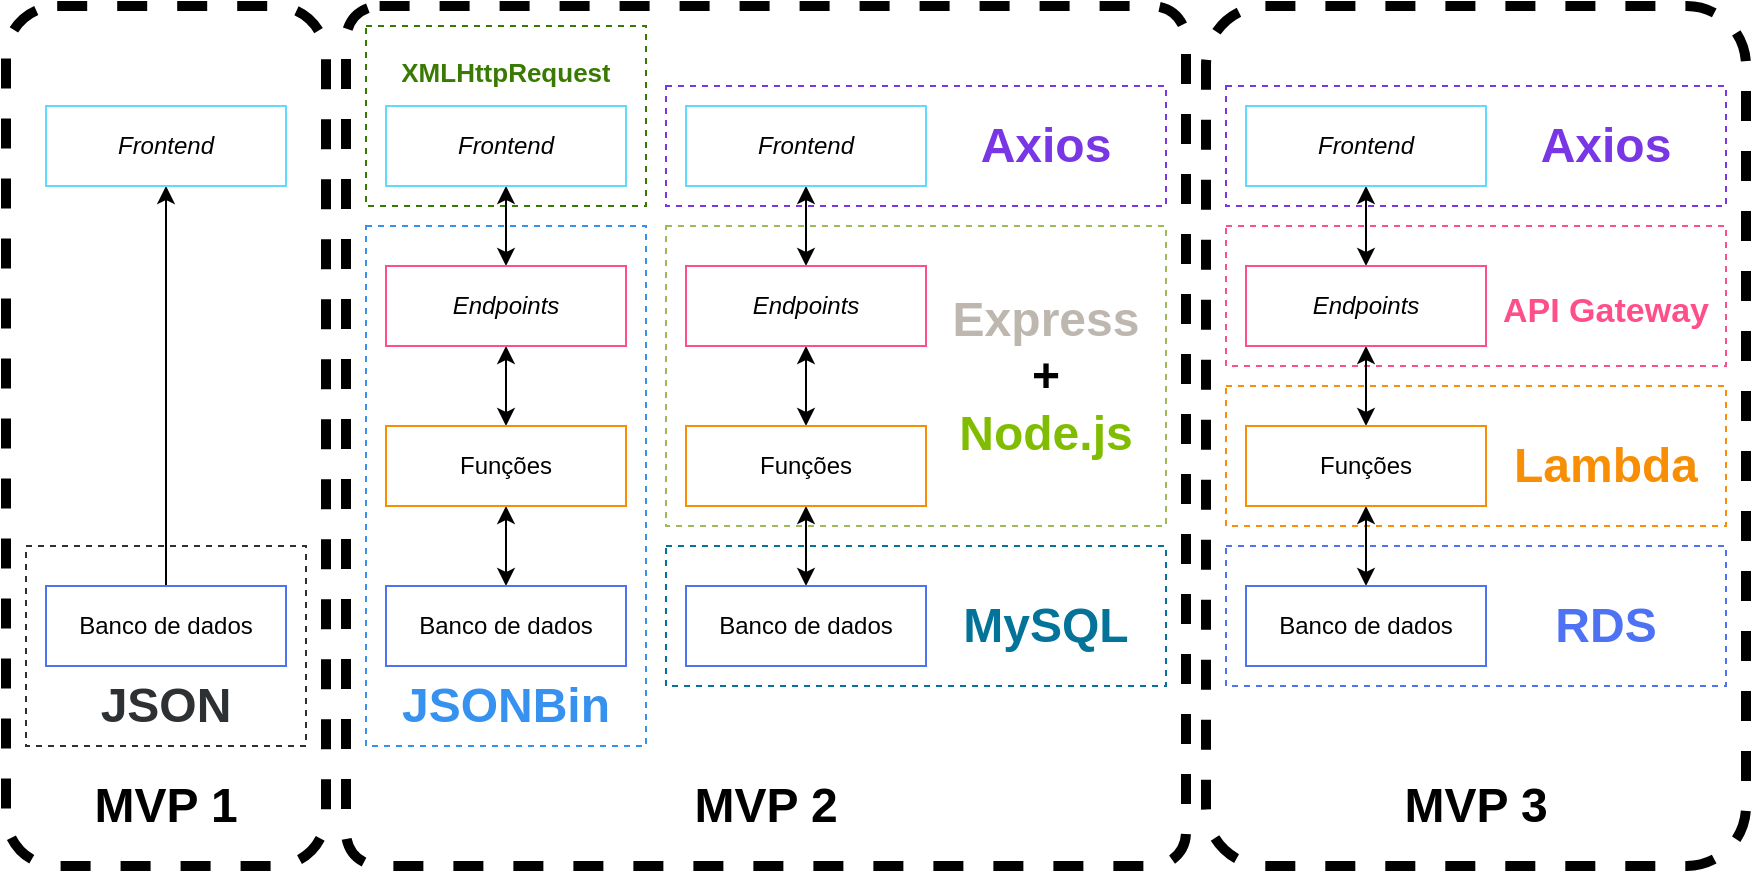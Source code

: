 <mxfile version="24.2.5" type="device" pages="3">
  <diagram id="NX7kMiTIDW9uZqTXuyR7" name="Progressão">
    <mxGraphModel dx="14" dy="9" grid="1" gridSize="10" guides="1" tooltips="1" connect="1" arrows="0" fold="1" page="1" pageScale="1" pageWidth="800" pageHeight="400" background="none" math="0" shadow="0">
      <root>
        <mxCell id="0" />
        <mxCell id="1" parent="0" />
        <mxCell id="u_NfWgz7f_24y08ioUFE-60" value="" style="rounded=1;whiteSpace=wrap;html=1;dashed=1;fillColor=none;strokeWidth=5;arcSize=4;" parent="1" vertex="1">
          <mxGeometry x="180" y="30" width="420" height="430" as="geometry" />
        </mxCell>
        <mxCell id="u_NfWgz7f_24y08ioUFE-35" value="" style="group;rounded=0;dashed=1;strokeColor=#397a03;align=center;verticalAlign=middle;fontFamily=Helvetica;fontSize=12;fontColor=default;fillColor=none;" parent="1" vertex="1" connectable="0">
          <mxGeometry x="190" y="40" width="140" height="90" as="geometry" />
        </mxCell>
        <mxCell id="u_NfWgz7f_24y08ioUFE-34" value="&lt;h1&gt;&lt;font color=&quot;#397a03&quot; style=&quot;font-size: 13px&quot;&gt;XMLHttpRequest&lt;/font&gt;&lt;/h1&gt;" style="text;html=1;strokeColor=none;fillColor=none;spacing=5;spacingTop=-20;whiteSpace=wrap;overflow=hidden;rounded=0;dashed=1;align=center;fontFamily=Helvetica;fontSize=12;fontColor=default;" parent="u_NfWgz7f_24y08ioUFE-35" vertex="1">
          <mxGeometry x="10" width="120" height="40" as="geometry" />
        </mxCell>
        <mxCell id="u_NfWgz7f_24y08ioUFE-62" value="" style="rounded=1;whiteSpace=wrap;html=1;dashed=1;fillColor=none;strokeWidth=5;arcSize=16;strokeColor=default;" parent="1" vertex="1">
          <mxGeometry x="10" y="30" width="160" height="430" as="geometry" />
        </mxCell>
        <mxCell id="u_NfWgz7f_24y08ioUFE-64" value="" style="rounded=1;whiteSpace=wrap;html=1;dashed=1;fillColor=none;strokeWidth=5;perimeterSpacing=0;glass=0;shadow=0;sketch=0;arcSize=11;" parent="1" vertex="1">
          <mxGeometry x="610" y="30" width="270" height="430" as="geometry" />
        </mxCell>
        <mxCell id="u_NfWgz7f_24y08ioUFE-48" value="" style="rounded=0;whiteSpace=wrap;html=1;dashed=1;fillColor=none;strokeColor=#4D72F3;" parent="1" vertex="1">
          <mxGeometry x="620" y="300" width="250" height="70" as="geometry" />
        </mxCell>
        <mxCell id="u_NfWgz7f_24y08ioUFE-52" value="" style="rounded=0;whiteSpace=wrap;html=1;dashed=1;fillColor=none;labelBackgroundColor=none;strokeColor=#FF4F8B;" parent="1" vertex="1">
          <mxGeometry x="620" y="140" width="250" height="70" as="geometry" />
        </mxCell>
        <mxCell id="u_NfWgz7f_24y08ioUFE-54" value="" style="rounded=0;whiteSpace=wrap;html=1;dashed=1;fillColor=none;fontColor=#F78E04;strokeColor=#F78E04;" parent="1" vertex="1">
          <mxGeometry x="620" y="220" width="250" height="70" as="geometry" />
        </mxCell>
        <mxCell id="u_NfWgz7f_24y08ioUFE-57" value="" style="rounded=0;whiteSpace=wrap;html=1;dashed=1;fillColor=none;strokeColor=#7936e5;" parent="1" vertex="1">
          <mxGeometry x="620" y="70" width="250" height="60" as="geometry" />
        </mxCell>
        <mxCell id="u_NfWgz7f_24y08ioUFE-58" value="" style="rounded=0;whiteSpace=wrap;html=1;dashed=1;fillColor=none;strokeColor=#2d3133;fontColor=#2d3133;" parent="1" vertex="1">
          <mxGeometry x="20" y="300" width="140" height="100" as="geometry" />
        </mxCell>
        <mxCell id="u_NfWgz7f_24y08ioUFE-22" value="" style="rounded=0;whiteSpace=wrap;html=1;dashed=1;fillColor=none;fontColor=#3791ef;strokeColor=#3791ef;" parent="1" vertex="1">
          <mxGeometry x="190" y="140" width="140" height="260" as="geometry" />
        </mxCell>
        <mxCell id="u_NfWgz7f_24y08ioUFE-31" value="" style="rounded=0;whiteSpace=wrap;html=1;dashed=1;fillColor=none;strokeColor=#037399;" parent="1" vertex="1">
          <mxGeometry x="340" y="300" width="250" height="70" as="geometry" />
        </mxCell>
        <mxCell id="u_NfWgz7f_24y08ioUFE-39" value="" style="rounded=0;whiteSpace=wrap;html=1;dashed=1;fillColor=none;strokeColor=#9eba58;" parent="1" vertex="1">
          <mxGeometry x="340" y="140" width="250" height="150" as="geometry" />
        </mxCell>
        <mxCell id="u_NfWgz7f_24y08ioUFE-37" value="" style="rounded=0;whiteSpace=wrap;html=1;dashed=1;fillColor=none;strokeColor=#7936e5;" parent="1" vertex="1">
          <mxGeometry x="340" y="70" width="250" height="60" as="geometry" />
        </mxCell>
        <mxCell id="u_NfWgz7f_24y08ioUFE-3" value="" style="edgeStyle=orthogonalEdgeStyle;rounded=0;orthogonalLoop=1;jettySize=auto;html=1;startArrow=classic;startFill=1;endArrow=none;endFill=0;" parent="1" source="u_NfWgz7f_24y08ioUFE-1" target="u_NfWgz7f_24y08ioUFE-6" edge="1">
          <mxGeometry relative="1" as="geometry">
            <mxPoint x="90" y="160" as="targetPoint" />
          </mxGeometry>
        </mxCell>
        <mxCell id="u_NfWgz7f_24y08ioUFE-1" value="&lt;i&gt;Frontend&lt;/i&gt;" style="rounded=0;whiteSpace=wrap;html=1;fillColor=none;strokeColor=#61dbfb;" parent="1" vertex="1">
          <mxGeometry x="30" y="80" width="120" height="40" as="geometry" />
        </mxCell>
        <mxCell id="u_NfWgz7f_24y08ioUFE-5" value="" style="edgeStyle=orthogonalEdgeStyle;rounded=0;orthogonalLoop=1;jettySize=auto;html=1;" parent="1" edge="1">
          <mxGeometry relative="1" as="geometry">
            <mxPoint x="100" y="200" as="targetPoint" />
          </mxGeometry>
        </mxCell>
        <mxCell id="u_NfWgz7f_24y08ioUFE-6" value="Banco de dados" style="rounded=0;whiteSpace=wrap;html=1;fillColor=none;strokeColor=#4D72F3;" parent="1" vertex="1">
          <mxGeometry x="30" y="320" width="120" height="40" as="geometry" />
        </mxCell>
        <mxCell id="u_NfWgz7f_24y08ioUFE-15" value="" style="edgeStyle=orthogonalEdgeStyle;rounded=0;orthogonalLoop=1;jettySize=auto;html=1;startArrow=classic;startFill=1;" parent="1" source="u_NfWgz7f_24y08ioUFE-16" target="u_NfWgz7f_24y08ioUFE-18" edge="1">
          <mxGeometry relative="1" as="geometry" />
        </mxCell>
        <mxCell id="u_NfWgz7f_24y08ioUFE-16" value="&lt;i&gt;Frontend&lt;/i&gt;" style="rounded=0;whiteSpace=wrap;html=1;fillColor=none;strokeColor=#61dbfb;" parent="1" vertex="1">
          <mxGeometry x="200" y="80" width="120" height="40" as="geometry" />
        </mxCell>
        <mxCell id="u_NfWgz7f_24y08ioUFE-17" value="" style="edgeStyle=orthogonalEdgeStyle;rounded=0;orthogonalLoop=1;jettySize=auto;html=1;startArrow=classic;startFill=1;" parent="1" source="u_NfWgz7f_24y08ioUFE-18" target="u_NfWgz7f_24y08ioUFE-20" edge="1">
          <mxGeometry relative="1" as="geometry" />
        </mxCell>
        <mxCell id="u_NfWgz7f_24y08ioUFE-18" value="&lt;i&gt;Endpoints&lt;/i&gt;" style="rounded=0;whiteSpace=wrap;html=1;fillColor=none;strokeColor=#FF4F8B;" parent="1" vertex="1">
          <mxGeometry x="200" y="160" width="120" height="40" as="geometry" />
        </mxCell>
        <mxCell id="u_NfWgz7f_24y08ioUFE-19" value="" style="edgeStyle=orthogonalEdgeStyle;rounded=0;orthogonalLoop=1;jettySize=auto;html=1;startArrow=classic;startFill=1;" parent="1" source="u_NfWgz7f_24y08ioUFE-20" target="u_NfWgz7f_24y08ioUFE-21" edge="1">
          <mxGeometry relative="1" as="geometry" />
        </mxCell>
        <mxCell id="u_NfWgz7f_24y08ioUFE-20" value="Funções" style="rounded=0;whiteSpace=wrap;html=1;fillColor=none;strokeColor=#F78E04;" parent="1" vertex="1">
          <mxGeometry x="200" y="240" width="120" height="40" as="geometry" />
        </mxCell>
        <mxCell id="u_NfWgz7f_24y08ioUFE-21" value="Banco de dados" style="rounded=0;whiteSpace=wrap;html=1;fillColor=none;strokeColor=#4D72F3;" parent="1" vertex="1">
          <mxGeometry x="200" y="320" width="120" height="40" as="geometry" />
        </mxCell>
        <mxCell id="u_NfWgz7f_24y08ioUFE-23" value="&lt;h1&gt;JSONBin&lt;/h1&gt;" style="text;html=1;strokeColor=none;fillColor=none;spacing=5;spacingTop=-20;whiteSpace=wrap;overflow=hidden;rounded=0;dashed=1;align=center;fontColor=#3791ef;" parent="1" vertex="1">
          <mxGeometry x="200" y="360" width="120" height="40" as="geometry" />
        </mxCell>
        <mxCell id="u_NfWgz7f_24y08ioUFE-24" value="" style="edgeStyle=orthogonalEdgeStyle;rounded=0;orthogonalLoop=1;jettySize=auto;html=1;startArrow=classic;startFill=1;" parent="1" source="u_NfWgz7f_24y08ioUFE-25" target="u_NfWgz7f_24y08ioUFE-27" edge="1">
          <mxGeometry relative="1" as="geometry" />
        </mxCell>
        <mxCell id="u_NfWgz7f_24y08ioUFE-25" value="&lt;i&gt;Frontend&lt;/i&gt;" style="rounded=0;whiteSpace=wrap;html=1;fillColor=none;strokeColor=#61dbfb;" parent="1" vertex="1">
          <mxGeometry x="350" y="80" width="120" height="40" as="geometry" />
        </mxCell>
        <mxCell id="u_NfWgz7f_24y08ioUFE-26" value="" style="edgeStyle=orthogonalEdgeStyle;rounded=0;orthogonalLoop=1;jettySize=auto;html=1;startArrow=classic;startFill=1;" parent="1" source="u_NfWgz7f_24y08ioUFE-27" target="u_NfWgz7f_24y08ioUFE-29" edge="1">
          <mxGeometry relative="1" as="geometry" />
        </mxCell>
        <mxCell id="u_NfWgz7f_24y08ioUFE-27" value="&lt;i&gt;Endpoints&lt;/i&gt;" style="rounded=0;whiteSpace=wrap;html=1;fillColor=none;strokeColor=#FF4F8B;" parent="1" vertex="1">
          <mxGeometry x="350" y="160" width="120" height="40" as="geometry" />
        </mxCell>
        <object label="" id="u_NfWgz7f_24y08ioUFE-28">
          <mxCell style="edgeStyle=orthogonalEdgeStyle;rounded=0;orthogonalLoop=1;jettySize=auto;html=1;startArrow=classic;startFill=1;" parent="1" source="u_NfWgz7f_24y08ioUFE-29" target="u_NfWgz7f_24y08ioUFE-30" edge="1">
            <mxGeometry relative="1" as="geometry" />
          </mxCell>
        </object>
        <mxCell id="u_NfWgz7f_24y08ioUFE-29" value="Funções" style="rounded=0;whiteSpace=wrap;html=1;fillColor=none;strokeColor=#F78E04;" parent="1" vertex="1">
          <mxGeometry x="350" y="240" width="120" height="40" as="geometry" />
        </mxCell>
        <mxCell id="u_NfWgz7f_24y08ioUFE-30" value="Banco de dados" style="rounded=0;whiteSpace=wrap;html=1;fillColor=none;strokeColor=#4D72F3;" parent="1" vertex="1">
          <mxGeometry x="350" y="320" width="120" height="40" as="geometry" />
        </mxCell>
        <mxCell id="u_NfWgz7f_24y08ioUFE-32" value="&lt;h1&gt;&lt;font color=&quot;#037399&quot;&gt;MySQL&lt;/font&gt;&lt;/h1&gt;" style="text;html=1;strokeColor=none;fillColor=none;spacing=5;spacingTop=-20;whiteSpace=wrap;overflow=hidden;rounded=0;dashed=1;align=center;" parent="1" vertex="1">
          <mxGeometry x="470" y="320" width="120" height="40" as="geometry" />
        </mxCell>
        <mxCell id="u_NfWgz7f_24y08ioUFE-40" value="&lt;h1&gt;&lt;font color=&quot;#bdb7af&quot;&gt;Express&lt;/font&gt;&lt;br&gt;+&lt;br&gt;&lt;font color=&quot;#80bd00&quot;&gt;Node.js&lt;/font&gt;&lt;/h1&gt;" style="text;html=1;strokeColor=none;fillColor=none;spacing=5;spacingTop=-20;whiteSpace=wrap;overflow=hidden;rounded=0;dashed=1;align=center;verticalAlign=bottom;" parent="1" vertex="1">
          <mxGeometry x="470" y="160" width="120" height="120" as="geometry" />
        </mxCell>
        <mxCell id="u_NfWgz7f_24y08ioUFE-41" value="" style="edgeStyle=orthogonalEdgeStyle;rounded=0;orthogonalLoop=1;jettySize=auto;html=1;startArrow=classic;startFill=1;" parent="1" source="u_NfWgz7f_24y08ioUFE-42" target="u_NfWgz7f_24y08ioUFE-44" edge="1">
          <mxGeometry relative="1" as="geometry" />
        </mxCell>
        <mxCell id="u_NfWgz7f_24y08ioUFE-42" value="&lt;i&gt;Frontend&lt;/i&gt;" style="rounded=0;whiteSpace=wrap;html=1;fillColor=none;strokeColor=#61dbfb;" parent="1" vertex="1">
          <mxGeometry x="630" y="80" width="120" height="40" as="geometry" />
        </mxCell>
        <mxCell id="u_NfWgz7f_24y08ioUFE-43" value="" style="edgeStyle=orthogonalEdgeStyle;rounded=0;orthogonalLoop=1;jettySize=auto;html=1;startArrow=classic;startFill=1;" parent="1" source="u_NfWgz7f_24y08ioUFE-44" target="u_NfWgz7f_24y08ioUFE-46" edge="1">
          <mxGeometry relative="1" as="geometry" />
        </mxCell>
        <mxCell id="u_NfWgz7f_24y08ioUFE-44" value="&lt;i&gt;Endpoints&lt;/i&gt;" style="rounded=0;whiteSpace=wrap;html=1;fillColor=none;strokeColor=#FF4F8B;" parent="1" vertex="1">
          <mxGeometry x="630" y="160" width="120" height="40" as="geometry" />
        </mxCell>
        <mxCell id="u_NfWgz7f_24y08ioUFE-45" value="" style="edgeStyle=orthogonalEdgeStyle;rounded=0;orthogonalLoop=1;jettySize=auto;html=1;startArrow=classic;startFill=1;" parent="1" source="u_NfWgz7f_24y08ioUFE-46" target="u_NfWgz7f_24y08ioUFE-47" edge="1">
          <mxGeometry relative="1" as="geometry" />
        </mxCell>
        <mxCell id="u_NfWgz7f_24y08ioUFE-46" value="Funções" style="rounded=0;whiteSpace=wrap;html=1;fillColor=none;strokeColor=#F78E04;" parent="1" vertex="1">
          <mxGeometry x="630" y="240" width="120" height="40" as="geometry" />
        </mxCell>
        <mxCell id="u_NfWgz7f_24y08ioUFE-47" value="Banco de dados" style="rounded=0;whiteSpace=wrap;html=1;fillColor=none;strokeColor=#4D72F3;" parent="1" vertex="1">
          <mxGeometry x="630" y="320" width="120" height="40" as="geometry" />
        </mxCell>
        <mxCell id="u_NfWgz7f_24y08ioUFE-49" value="&lt;h1&gt;RDS&lt;/h1&gt;" style="text;html=1;strokeColor=none;fillColor=none;spacing=5;spacingTop=-20;whiteSpace=wrap;overflow=hidden;rounded=0;dashed=1;align=center;fontColor=#4D72F3;" parent="1" vertex="1">
          <mxGeometry x="750" y="320" width="120" height="40" as="geometry" />
        </mxCell>
        <mxCell id="u_NfWgz7f_24y08ioUFE-53" value="&lt;h1&gt;&lt;font style=&quot;font-size: 17px&quot;&gt;API Gateway&lt;/font&gt;&lt;/h1&gt;" style="text;html=1;strokeColor=none;fillColor=none;spacing=5;spacingTop=-20;whiteSpace=wrap;overflow=hidden;rounded=0;dashed=1;align=center;fontColor=#FF4F8B;" parent="1" vertex="1">
          <mxGeometry x="750" y="160" width="120" height="40" as="geometry" />
        </mxCell>
        <mxCell id="u_NfWgz7f_24y08ioUFE-55" value="&lt;h1 style=&quot;font-size: 24px;&quot;&gt;&lt;font style=&quot;font-size: 24px;&quot;&gt;Lambda&lt;/font&gt;&lt;/h1&gt;" style="text;html=1;strokeColor=none;fillColor=none;spacing=5;spacingTop=-20;whiteSpace=wrap;overflow=hidden;rounded=0;dashed=1;align=center;fontSize=24;fontColor=#F78E04;" parent="1" vertex="1">
          <mxGeometry x="750" y="240" width="120" height="40" as="geometry" />
        </mxCell>
        <mxCell id="u_NfWgz7f_24y08ioUFE-38" value="&lt;h1&gt;Axios&lt;/h1&gt;" style="text;html=1;strokeColor=none;fillColor=none;spacing=5;spacingTop=-20;whiteSpace=wrap;overflow=hidden;rounded=0;dashed=1;align=center;fontColor=#7936E5;" parent="1" vertex="1">
          <mxGeometry x="470" y="80" width="120" height="40" as="geometry" />
        </mxCell>
        <mxCell id="u_NfWgz7f_24y08ioUFE-56" value="&lt;h1&gt;Axios&lt;/h1&gt;" style="text;html=1;strokeColor=none;fillColor=none;spacing=5;spacingTop=-20;whiteSpace=wrap;overflow=hidden;rounded=0;dashed=1;align=center;fontColor=#7936E5;" parent="1" vertex="1">
          <mxGeometry x="750" y="80" width="120" height="40" as="geometry" />
        </mxCell>
        <mxCell id="u_NfWgz7f_24y08ioUFE-59" value="&lt;h1&gt;JSON&lt;/h1&gt;" style="text;html=1;strokeColor=none;fillColor=none;spacing=5;spacingTop=-20;whiteSpace=wrap;overflow=hidden;rounded=0;dashed=1;align=center;fontColor=#2d3133;" parent="1" vertex="1">
          <mxGeometry x="30" y="360" width="120" height="40" as="geometry" />
        </mxCell>
        <mxCell id="u_NfWgz7f_24y08ioUFE-61" value="&lt;h1&gt;MVP 2&lt;/h1&gt;" style="text;html=1;strokeColor=none;fillColor=none;spacing=5;spacingTop=-20;whiteSpace=wrap;overflow=hidden;rounded=0;dashed=1;align=center;" parent="1" vertex="1">
          <mxGeometry x="330" y="410" width="120" height="40" as="geometry" />
        </mxCell>
        <mxCell id="u_NfWgz7f_24y08ioUFE-63" value="&lt;h1&gt;MVP 1&lt;/h1&gt;" style="text;html=1;strokeColor=none;fillColor=none;spacing=5;spacingTop=-20;whiteSpace=wrap;overflow=hidden;rounded=0;dashed=1;align=center;" parent="1" vertex="1">
          <mxGeometry x="30" y="410" width="120" height="40" as="geometry" />
        </mxCell>
        <mxCell id="u_NfWgz7f_24y08ioUFE-65" value="&lt;h1&gt;MVP 3&lt;/h1&gt;" style="text;html=1;strokeColor=none;fillColor=none;spacing=5;spacingTop=-20;whiteSpace=wrap;overflow=hidden;rounded=0;dashed=1;align=center;" parent="1" vertex="1">
          <mxGeometry x="685" y="410" width="120" height="40" as="geometry" />
        </mxCell>
      </root>
    </mxGraphModel>
  </diagram>
  <diagram id="3bz_cyUy3Q5hJAyW9D8H" name="Funcionamento API">
    <mxGraphModel dx="221" dy="132" grid="1" gridSize="10" guides="1" tooltips="1" connect="1" arrows="1" fold="1" page="1" pageScale="1" pageWidth="800" pageHeight="400" math="0" shadow="0">
      <root>
        <mxCell id="0" />
        <mxCell id="1" parent="0" />
        <mxCell id="IyXL8DzN_x9K_Ry0Y3VQ-1" value="AWS Cloud" style="sketch=0;outlineConnect=0;gradientColor=none;html=1;whiteSpace=wrap;fontSize=12;fontStyle=0;shape=mxgraph.aws4.group;grIcon=mxgraph.aws4.group_aws_cloud;strokeColor=#AAB7B8;fillColor=none;verticalAlign=top;align=left;spacingLeft=30;fontColor=#AAB7B8;dashed=0;" parent="1" vertex="1">
          <mxGeometry x="10" y="10" width="780" height="360" as="geometry" />
        </mxCell>
        <mxCell id="TbSfTPxbUAzzEfCKyeet-4" value="" style="fillColor=none;strokeColor=#147EBA;dashed=1;verticalAlign=top;fontStyle=0;fontColor=#147EBA;" parent="1" vertex="1">
          <mxGeometry x="620" y="40" width="150" height="170" as="geometry" />
        </mxCell>
        <mxCell id="TbSfTPxbUAzzEfCKyeet-1" value="" style="fillColor=none;strokeColor=#F78E04;dashed=1;verticalAlign=top;fontStyle=0;fontColor=#F78E04;" parent="1" vertex="1">
          <mxGeometry x="260" y="40" width="300" height="280" as="geometry" />
        </mxCell>
        <mxCell id="TbSfTPxbUAzzEfCKyeet-21" value="Funções&lt;br&gt;Auxiliares" style="edgeStyle=orthogonalEdgeStyle;rounded=1;orthogonalLoop=1;jettySize=auto;html=1;exitX=1;exitY=0.5;exitDx=0;exitDy=0;entryX=0.5;entryY=1;entryDx=0;entryDy=0;fontColor=#D45B07;startArrow=classic;startFill=1;" parent="1" source="TbSfTPxbUAzzEfCKyeet-3" target="TbSfTPxbUAzzEfCKyeet-14" edge="1">
          <mxGeometry relative="1" as="geometry" />
        </mxCell>
        <mxCell id="TbSfTPxbUAzzEfCKyeet-3" value="" style="fillColor=none;strokeColor=#D45B07;dashed=1;verticalAlign=top;fontStyle=0;fontColor=#D45B07;" parent="1" vertex="1">
          <mxGeometry x="270" y="90" width="110" height="210" as="geometry" />
        </mxCell>
        <mxCell id="TbSfTPxbUAzzEfCKyeet-16" value="PUT" style="edgeStyle=orthogonalEdgeStyle;rounded=1;orthogonalLoop=1;jettySize=auto;html=1;fontColor=#D45B07;startArrow=classic;startFill=1;" parent="1" source="IyXL8DzN_x9K_Ry0Y3VQ-11" target="IyXL8DzN_x9K_Ry0Y3VQ-5" edge="1">
          <mxGeometry x="0.4" relative="1" as="geometry">
            <mxPoint x="190" y="210.074" as="sourcePoint" />
            <Array as="points">
              <mxPoint x="200" y="190" />
              <mxPoint x="200" y="120" />
            </Array>
            <mxPoint as="offset" />
          </mxGeometry>
        </mxCell>
        <mxCell id="TbSfTPxbUAzzEfCKyeet-17" value="GET" style="edgeStyle=orthogonalEdgeStyle;rounded=1;orthogonalLoop=1;jettySize=auto;html=1;fontColor=#D45B07;startArrow=classic;startFill=1;" parent="1" source="IyXL8DzN_x9K_Ry0Y3VQ-11" target="TbSfTPxbUAzzEfCKyeet-10" edge="1">
          <mxGeometry x="0.2" relative="1" as="geometry">
            <mxPoint x="200" y="200.074" as="sourcePoint" />
            <Array as="points">
              <mxPoint x="200" y="190" />
              <mxPoint x="200" y="170" />
            </Array>
            <mxPoint as="offset" />
          </mxGeometry>
        </mxCell>
        <mxCell id="TbSfTPxbUAzzEfCKyeet-18" value="PUT" style="edgeStyle=orthogonalEdgeStyle;rounded=1;orthogonalLoop=1;jettySize=auto;html=1;fontColor=#D45B07;startArrow=classic;startFill=1;" parent="1" source="IyXL8DzN_x9K_Ry0Y3VQ-11" target="TbSfTPxbUAzzEfCKyeet-11" edge="1">
          <mxGeometry x="0.25" relative="1" as="geometry">
            <mxPoint x="200" y="150" as="sourcePoint" />
            <Array as="points">
              <mxPoint x="200" y="190" />
              <mxPoint x="200" y="220" />
            </Array>
            <mxPoint as="offset" />
          </mxGeometry>
        </mxCell>
        <mxCell id="TbSfTPxbUAzzEfCKyeet-19" value="DELETE" style="edgeStyle=orthogonalEdgeStyle;rounded=1;orthogonalLoop=1;jettySize=auto;html=1;fontColor=#D45B07;startArrow=classic;startFill=1;" parent="1" source="IyXL8DzN_x9K_Ry0Y3VQ-11" target="TbSfTPxbUAzzEfCKyeet-12" edge="1">
          <mxGeometry x="0.429" relative="1" as="geometry">
            <mxPoint x="210" y="170" as="sourcePoint" />
            <Array as="points">
              <mxPoint x="200" y="190" />
              <mxPoint x="200" y="270" />
            </Array>
            <mxPoint as="offset" />
          </mxGeometry>
        </mxCell>
        <mxCell id="IyXL8DzN_x9K_Ry0Y3VQ-11" value="" style="fillColor=none;strokeColor=#FF4F8B;dashed=1;verticalAlign=top;fontStyle=0;fontColor=#ffffff;gradientColor=none;" parent="1" vertex="1">
          <mxGeometry x="40" y="40" width="140" height="310" as="geometry" />
        </mxCell>
        <mxCell id="IyXL8DzN_x9K_Ry0Y3VQ-2" value="&lt;font&gt;Professores&lt;br&gt;&lt;/font&gt;" style="sketch=0;outlineConnect=0;fontColor=#B0084D;gradientColor=none;fillColor=#B0084D;strokeColor=#FFFFFF;dashed=0;verticalLabelPosition=middle;verticalAlign=middle;align=left;html=1;fontSize=12;fontStyle=0;aspect=fixed;pointerEvents=1;shape=mxgraph.aws4.endpoint;labelPosition=right;" parent="1" vertex="1">
          <mxGeometry x="60" y="190" width="40" height="40" as="geometry" />
        </mxCell>
        <mxCell id="IyXL8DzN_x9K_Ry0Y3VQ-4" value="&lt;font&gt;AWS Lambda&lt;/font&gt;" style="sketch=0;points=[[0,0,0],[0.25,0,0],[0.5,0,0],[0.75,0,0],[1,0,0],[0,1,0],[0.25,1,0],[0.5,1,0],[0.75,1,0],[1,1,0],[0,0.25,0],[0,0.5,0],[0,0.75,0],[1,0.25,0],[1,0.5,0],[1,0.75,0]];outlineConnect=0;fontColor=#F78E04;gradientColor=#F78E04;gradientDirection=north;fillColor=#D05C17;strokeColor=#ffffff;dashed=0;verticalLabelPosition=middle;verticalAlign=middle;align=left;html=1;fontSize=12;fontStyle=0;aspect=fixed;shape=mxgraph.aws4.resourceIcon;resIcon=mxgraph.aws4.lambda;labelPosition=right;" parent="1" vertex="1">
          <mxGeometry x="260" y="40" width="40" height="40" as="geometry" />
        </mxCell>
        <mxCell id="IyXL8DzN_x9K_Ry0Y3VQ-3" value="&lt;font&gt;Amazon&lt;br&gt;API Gateway&lt;/font&gt;" style="sketch=0;points=[[0,0,0],[0.25,0,0],[0.5,0,0],[0.75,0,0],[1,0,0],[0,1,0],[0.25,1,0],[0.5,1,0],[0.75,1,0],[1,1,0],[0,0.25,0],[0,0.5,0],[0,0.75,0],[1,0.25,0],[1,0.5,0],[1,0.75,0]];outlineConnect=0;fontColor=#FF4F8B;gradientColor=#FF4F8B;gradientDirection=north;fillColor=#BC1356;strokeColor=#FFFFFF;dashed=0;verticalLabelPosition=middle;verticalAlign=middle;align=left;html=1;fontSize=12;fontStyle=0;aspect=fixed;shape=mxgraph.aws4.resourceIcon;resIcon=mxgraph.aws4.api_gateway;labelPosition=right;" parent="1" vertex="1">
          <mxGeometry x="40" y="40" width="40" height="40" as="geometry" />
        </mxCell>
        <mxCell id="IyXL8DzN_x9K_Ry0Y3VQ-5" value="&lt;font&gt;Create&lt;/font&gt;" style="sketch=0;outlineConnect=0;fontColor=#D45B07;gradientColor=none;fillColor=#D45B07;strokeColor=none;dashed=0;verticalLabelPosition=middle;verticalAlign=middle;align=left;html=1;fontSize=12;fontStyle=0;aspect=fixed;pointerEvents=1;shape=mxgraph.aws4.lambda_function;labelPosition=right;" parent="1" vertex="1">
          <mxGeometry x="290" y="100" width="40" height="40" as="geometry" />
        </mxCell>
        <mxCell id="IyXL8DzN_x9K_Ry0Y3VQ-6" value="Amazon Relational&lt;br&gt;Database Service" style="sketch=0;points=[[0,0,0],[0.25,0,0],[0.5,0,0],[0.75,0,0],[1,0,0],[0,1,0],[0.25,1,0],[0.5,1,0],[0.75,1,0],[1,1,0],[0,0.25,0],[0,0.5,0],[0,0.75,0],[1,0.25,0],[1,0.5,0],[1,0.75,0]];outlineConnect=0;fontColor=#4D72F3;gradientColor=#4D72F3;gradientDirection=north;fillColor=#3334B9;strokeColor=#FFFFFF;dashed=0;verticalLabelPosition=middle;verticalAlign=middle;align=left;html=1;fontSize=12;fontStyle=0;aspect=fixed;shape=mxgraph.aws4.resourceIcon;resIcon=mxgraph.aws4.rds;labelPosition=right;" parent="1" vertex="1">
          <mxGeometry x="620" y="40" width="40" height="40" as="geometry" />
        </mxCell>
        <mxCell id="IyXL8DzN_x9K_Ry0Y3VQ-7" value="" style="sketch=0;outlineConnect=0;fontColor=#232F3E;gradientColor=none;fillColor=#2E27AD;strokeColor=none;dashed=0;verticalLabelPosition=bottom;verticalAlign=top;align=center;html=1;fontSize=12;fontStyle=0;aspect=fixed;pointerEvents=1;shape=mxgraph.aws4.rds_instance;" parent="1" vertex="1">
          <mxGeometry x="660" y="100" width="80" height="80" as="geometry" />
        </mxCell>
        <mxCell id="TbSfTPxbUAzzEfCKyeet-5" value="&lt;font&gt;Alunos&lt;br&gt;&lt;/font&gt;" style="sketch=0;outlineConnect=0;fontColor=#B0084D;gradientColor=none;fillColor=#B0084D;strokeColor=#FFFFFF;dashed=0;verticalLabelPosition=middle;verticalAlign=middle;align=left;html=1;fontSize=12;fontStyle=0;aspect=fixed;pointerEvents=1;shape=mxgraph.aws4.endpoint;labelPosition=right;" parent="1" vertex="1">
          <mxGeometry x="60" y="290" width="40" height="40" as="geometry" />
        </mxCell>
        <mxCell id="TbSfTPxbUAzzEfCKyeet-6" value="&lt;font&gt;Disciplinas&lt;br&gt;&lt;/font&gt;" style="sketch=0;outlineConnect=0;fontColor=#B0084D;gradientColor=none;fillColor=#B0084D;strokeColor=#FFFFFF;dashed=0;verticalLabelPosition=middle;verticalAlign=middle;align=left;html=1;fontSize=12;fontStyle=0;aspect=fixed;pointerEvents=1;shape=mxgraph.aws4.endpoint;labelPosition=right;" parent="1" vertex="1">
          <mxGeometry x="60" y="140" width="40" height="40" as="geometry" />
        </mxCell>
        <mxCell id="TbSfTPxbUAzzEfCKyeet-8" value="&lt;font&gt;Horários&lt;br&gt;&lt;/font&gt;" style="sketch=0;outlineConnect=0;fontColor=#B0084D;gradientColor=none;fillColor=#B0084D;strokeColor=#FFFFFF;dashed=0;verticalLabelPosition=middle;verticalAlign=middle;align=left;html=1;fontSize=12;fontStyle=0;aspect=fixed;pointerEvents=1;shape=mxgraph.aws4.endpoint;labelPosition=right;" parent="1" vertex="1">
          <mxGeometry x="60" y="240" width="40" height="40" as="geometry" />
        </mxCell>
        <mxCell id="TbSfTPxbUAzzEfCKyeet-9" value="&lt;font&gt;Turmas&lt;br&gt;&lt;/font&gt;" style="sketch=0;outlineConnect=0;fontColor=#B0084D;gradientColor=none;fillColor=#B0084D;strokeColor=#FFFFFF;dashed=0;verticalLabelPosition=middle;verticalAlign=middle;align=left;html=1;fontSize=12;fontStyle=0;aspect=fixed;pointerEvents=1;shape=mxgraph.aws4.endpoint;labelPosition=right;" parent="1" vertex="1">
          <mxGeometry x="60" y="90" width="40" height="40" as="geometry" />
        </mxCell>
        <mxCell id="TbSfTPxbUAzzEfCKyeet-10" value="Read" style="sketch=0;outlineConnect=0;fontColor=#D45B07;gradientColor=none;fillColor=#D45B07;strokeColor=none;dashed=0;verticalLabelPosition=middle;verticalAlign=middle;align=left;html=1;fontSize=12;fontStyle=0;aspect=fixed;pointerEvents=1;shape=mxgraph.aws4.lambda_function;labelPosition=right;" parent="1" vertex="1">
          <mxGeometry x="290" y="150" width="40" height="40" as="geometry" />
        </mxCell>
        <mxCell id="TbSfTPxbUAzzEfCKyeet-11" value="&lt;font&gt;Update&lt;/font&gt;" style="sketch=0;outlineConnect=0;fontColor=#D45B07;gradientColor=none;fillColor=#D45B07;strokeColor=none;dashed=0;verticalLabelPosition=middle;verticalAlign=middle;align=left;html=1;fontSize=12;fontStyle=0;aspect=fixed;pointerEvents=1;shape=mxgraph.aws4.lambda_function;labelPosition=right;" parent="1" vertex="1">
          <mxGeometry x="290" y="200" width="40" height="40" as="geometry" />
        </mxCell>
        <mxCell id="TbSfTPxbUAzzEfCKyeet-12" value="&lt;font&gt;Delete&lt;/font&gt;" style="sketch=0;outlineConnect=0;fontColor=#D45B07;gradientColor=none;fillColor=#D45B07;strokeColor=none;dashed=0;verticalLabelPosition=middle;verticalAlign=middle;align=left;html=1;fontSize=12;fontStyle=0;aspect=fixed;pointerEvents=1;shape=mxgraph.aws4.lambda_function;labelPosition=right;" parent="1" vertex="1">
          <mxGeometry x="290" y="250" width="40" height="40" as="geometry" />
        </mxCell>
        <mxCell id="TbSfTPxbUAzzEfCKyeet-20" value="Acesso ao&lt;br&gt;banco de&lt;br&gt;dados" style="edgeStyle=orthogonalEdgeStyle;rounded=1;orthogonalLoop=1;jettySize=auto;html=1;exitX=1;exitY=0.5;exitDx=0;exitDy=0;fontColor=#4D72F3;startArrow=classic;startFill=1;" parent="1" source="TbSfTPxbUAzzEfCKyeet-14" target="IyXL8DzN_x9K_Ry0Y3VQ-7" edge="1">
          <mxGeometry x="-0.167" relative="1" as="geometry">
            <mxPoint as="offset" />
          </mxGeometry>
        </mxCell>
        <mxCell id="TbSfTPxbUAzzEfCKyeet-14" value="Lambda Layer" style="fillColor=none;strokeColor=#D45B07;dashed=1;verticalAlign=bottom;fontStyle=0;fontColor=#D45B07;align=center;labelPosition=center;verticalLabelPosition=top;" parent="1" vertex="1">
          <mxGeometry x="390" y="110" width="150" height="60" as="geometry" />
        </mxCell>
        <mxCell id="TbSfTPxbUAzzEfCKyeet-15" value="&lt;font&gt;dbConnection&lt;/font&gt;" style="sketch=0;outlineConnect=0;fontColor=#D45B07;gradientColor=none;fillColor=#D45B07;strokeColor=none;dashed=0;verticalLabelPosition=middle;verticalAlign=middle;align=left;html=1;fontSize=12;fontStyle=0;aspect=fixed;pointerEvents=1;shape=mxgraph.aws4.lambda_function;labelPosition=right;" parent="1" vertex="1">
          <mxGeometry x="410" y="120" width="40" height="40" as="geometry" />
        </mxCell>
      </root>
    </mxGraphModel>
  </diagram>
  <diagram id="9W-sWYv6cYdmGeu32keP" name="Full AWS">
    <mxGraphModel dx="1734" dy="560" grid="1" gridSize="10" guides="1" tooltips="1" connect="1" arrows="1" fold="1" page="1" pageScale="1" pageWidth="800" pageHeight="400" math="0" shadow="0">
      <root>
        <mxCell id="0" />
        <mxCell id="1" parent="0" />
        <mxCell id="FyAE6D5XPpQdBViTg0BQ-31" value="AWS Cloud" style="sketch=0;outlineConnect=0;gradientColor=none;html=1;whiteSpace=wrap;fontSize=12;fontStyle=0;shape=mxgraph.aws4.group;grIcon=mxgraph.aws4.group_aws_cloud;strokeColor=#AAB7B8;fillColor=none;verticalAlign=top;align=left;spacingLeft=30;fontColor=#AAB7B8;dashed=0;" parent="1" vertex="1">
          <mxGeometry x="-79" width="1299" height="480" as="geometry" />
        </mxCell>
        <mxCell id="FyAE6D5XPpQdBViTg0BQ-3" value="Endpoint&lt;br&gt;" style="sketch=0;outlineConnect=0;fontColor=#232F3E;gradientColor=none;fillColor=#B0084D;strokeColor=none;dashed=0;verticalLabelPosition=bottom;verticalAlign=top;align=center;html=1;fontSize=12;fontStyle=0;aspect=fixed;pointerEvents=1;shape=mxgraph.aws4.endpoint;" parent="1" vertex="1">
          <mxGeometry x="630" y="148.5" width="78" height="78" as="geometry" />
        </mxCell>
        <mxCell id="FyAE6D5XPpQdBViTg0BQ-4" value="Amazon API Gateway" style="sketch=0;points=[[0,0,0],[0.25,0,0],[0.5,0,0],[0.75,0,0],[1,0,0],[0,1,0],[0.25,1,0],[0.5,1,0],[0.75,1,0],[1,1,0],[0,0.25,0],[0,0.5,0],[0,0.75,0],[1,0.25,0],[1,0.5,0],[1,0.75,0]];outlineConnect=0;fontColor=#232F3E;gradientColor=#FF4F8B;gradientDirection=north;fillColor=#BC1356;strokeColor=#ffffff;dashed=0;verticalLabelPosition=bottom;verticalAlign=top;align=center;html=1;fontSize=12;fontStyle=0;aspect=fixed;shape=mxgraph.aws4.resourceIcon;resIcon=mxgraph.aws4.api_gateway;" parent="1" vertex="1">
          <mxGeometry x="641" y="40" width="78" height="78" as="geometry" />
        </mxCell>
        <mxCell id="FyAE6D5XPpQdBViTg0BQ-5" value="&lt;font color=&quot;#ffffff&quot;&gt;AWS Lambda&lt;/font&gt;" style="sketch=0;points=[[0,0,0],[0.25,0,0],[0.5,0,0],[0.75,0,0],[1,0,0],[0,1,0],[0.25,1,0],[0.5,1,0],[0.75,1,0],[1,1,0],[0,0.25,0],[0,0.5,0],[0,0.75,0],[1,0.25,0],[1,0.5,0],[1,0.75,0]];outlineConnect=0;fontColor=#232F3E;gradientColor=#F78E04;gradientDirection=north;fillColor=#D05C17;strokeColor=#ffffff;dashed=0;verticalLabelPosition=bottom;verticalAlign=top;align=center;html=1;fontSize=12;fontStyle=0;aspect=fixed;shape=mxgraph.aws4.resourceIcon;resIcon=mxgraph.aws4.lambda;" parent="1" vertex="1">
          <mxGeometry x="403" y="40" width="78" height="78" as="geometry" />
        </mxCell>
        <mxCell id="FyAE6D5XPpQdBViTg0BQ-6" value="&lt;font color=&quot;#ffffff&quot;&gt;Lambda function&lt;/font&gt;" style="sketch=0;outlineConnect=0;fontColor=#232F3E;gradientColor=none;fillColor=#D45B07;strokeColor=none;dashed=0;verticalLabelPosition=bottom;verticalAlign=top;align=center;html=1;fontSize=12;fontStyle=0;aspect=fixed;pointerEvents=1;shape=mxgraph.aws4.lambda_function;" parent="1" vertex="1">
          <mxGeometry x="440" y="167" width="48" height="48" as="geometry" />
        </mxCell>
        <mxCell id="FyAE6D5XPpQdBViTg0BQ-9" value="" style="sketch=0;points=[[0,0,0],[0.25,0,0],[0.5,0,0],[0.75,0,0],[1,0,0],[0,1,0],[0.25,1,0],[0.5,1,0],[0.75,1,0],[1,1,0],[0,0.25,0],[0,0.5,0],[0,0.75,0],[1,0.25,0],[1,0.5,0],[1,0.75,0]];outlineConnect=0;fontColor=#232F3E;gradientColor=#4D72F3;gradientDirection=north;fillColor=#3334B9;strokeColor=#ffffff;dashed=0;verticalLabelPosition=bottom;verticalAlign=top;align=center;html=1;fontSize=12;fontStyle=0;aspect=fixed;shape=mxgraph.aws4.resourceIcon;resIcon=mxgraph.aws4.rds;" parent="1" vertex="1">
          <mxGeometry x="41" y="40" width="78" height="78" as="geometry" />
        </mxCell>
        <mxCell id="FyAE6D5XPpQdBViTg0BQ-10" value="" style="sketch=0;outlineConnect=0;fontColor=#232F3E;gradientColor=none;fillColor=#2E27AD;strokeColor=none;dashed=0;verticalLabelPosition=bottom;verticalAlign=top;align=center;html=1;fontSize=12;fontStyle=0;aspect=fixed;pointerEvents=1;shape=mxgraph.aws4.rds_instance;" parent="1" vertex="1">
          <mxGeometry x="41" y="160" width="78" height="78" as="geometry" />
        </mxCell>
        <mxCell id="FyAE6D5XPpQdBViTg0BQ-11" value="" style="sketch=0;points=[[0,0,0],[0.25,0,0],[0.5,0,0],[0.75,0,0],[1,0,0],[0,1,0],[0.25,1,0],[0.5,1,0],[0.75,1,0],[1,1,0],[0,0.25,0],[0,0.5,0],[0,0.75,0],[1,0.25,0],[1,0.5,0],[1,0.75,0]];points=[[0,0,0],[0.25,0,0],[0.5,0,0],[0.75,0,0],[1,0,0],[0,1,0],[0.25,1,0],[0.5,1,0],[0.75,1,0],[1,1,0],[0,0.25,0],[0,0.5,0],[0,0.75,0],[1,0.25,0],[1,0.5,0],[1,0.75,0]];outlineConnect=0;fontColor=#232F3E;gradientColor=#F34482;gradientDirection=north;fillColor=#BC1356;strokeColor=#ffffff;dashed=0;verticalLabelPosition=bottom;verticalAlign=top;align=center;html=1;fontSize=12;fontStyle=0;aspect=fixed;shape=mxgraph.aws4.resourceIcon;resIcon=mxgraph.aws4.command_line_interface;" parent="1" vertex="1">
          <mxGeometry x="509" y="40" width="78" height="78" as="geometry" />
        </mxCell>
        <mxCell id="FyAE6D5XPpQdBViTg0BQ-12" value="" style="sketch=0;outlineConnect=0;fontColor=#232F3E;gradientColor=none;fillColor=#B0084D;strokeColor=none;dashed=0;verticalLabelPosition=bottom;verticalAlign=top;align=center;html=1;fontSize=12;fontStyle=0;aspect=fixed;pointerEvents=1;shape=mxgraph.aws4.run_command;" parent="1" vertex="1">
          <mxGeometry x="521" y="160" width="78" height="55" as="geometry" />
        </mxCell>
        <mxCell id="FyAE6D5XPpQdBViTg0BQ-13" value="" style="sketch=0;points=[[0,0,0],[0.25,0,0],[0.5,0,0],[0.75,0,0],[1,0,0],[0,1,0],[0.25,1,0],[0.5,1,0],[0.75,1,0],[1,1,0],[0,0.25,0],[0,0.5,0],[0,0.75,0],[1,0.25,0],[1,0.5,0],[1,0.75,0]];points=[[0,0,0],[0.25,0,0],[0.5,0,0],[0.75,0,0],[1,0,0],[0,1,0],[0.25,1,0],[0.5,1,0],[0.75,1,0],[1,1,0],[0,0.25,0],[0,0.5,0],[0,0.75,0],[1,0.25,0],[1,0.5,0],[1,0.75,0]];outlineConnect=0;fontColor=#232F3E;gradientColor=#F34482;gradientDirection=north;fillColor=#BC1356;strokeColor=#ffffff;dashed=0;verticalLabelPosition=bottom;verticalAlign=top;align=center;html=1;fontSize=12;fontStyle=0;aspect=fixed;shape=mxgraph.aws4.resourceIcon;resIcon=mxgraph.aws4.cloudwatch_2;" parent="1" vertex="1">
          <mxGeometry x="860" y="40" width="78" height="78" as="geometry" />
        </mxCell>
        <mxCell id="FyAE6D5XPpQdBViTg0BQ-14" value="" style="sketch=0;outlineConnect=0;fontColor=#232F3E;gradientColor=none;fillColor=#B0084D;strokeColor=none;dashed=0;verticalLabelPosition=bottom;verticalAlign=top;align=center;html=1;fontSize=12;fontStyle=0;aspect=fixed;pointerEvents=1;shape=mxgraph.aws4.alarm;" parent="1" vertex="1">
          <mxGeometry x="850" y="239" width="78" height="78" as="geometry" />
        </mxCell>
        <mxCell id="FyAE6D5XPpQdBViTg0BQ-15" value="" style="sketch=0;outlineConnect=0;fontColor=#232F3E;gradientColor=none;fillColor=#B0084D;strokeColor=none;dashed=0;verticalLabelPosition=bottom;verticalAlign=top;align=center;html=1;fontSize=12;fontStyle=0;aspect=fixed;pointerEvents=1;shape=mxgraph.aws4.logs;" parent="1" vertex="1">
          <mxGeometry x="860" y="140" width="78" height="58" as="geometry" />
        </mxCell>
        <mxCell id="FyAE6D5XPpQdBViTg0BQ-16" value="" style="sketch=0;points=[[0,0,0],[0.25,0,0],[0.5,0,0],[0.75,0,0],[1,0,0],[0,1,0],[0.25,1,0],[0.5,1,0],[0.75,1,0],[1,1,0],[0,0.25,0],[0,0.5,0],[0,0.75,0],[1,0.25,0],[1,0.5,0],[1,0.75,0]];points=[[0,0,0],[0.25,0,0],[0.5,0,0],[0.75,0,0],[1,0,0],[0,1,0],[0.25,1,0],[0.5,1,0],[0.75,1,0],[1,1,0],[0,0.25,0],[0,0.5,0],[0,0.75,0],[1,0.25,0],[1,0.5,0],[1,0.75,0]];outlineConnect=0;fontColor=#232F3E;gradientColor=#F34482;gradientDirection=north;fillColor=#BC1356;strokeColor=#ffffff;dashed=0;verticalLabelPosition=bottom;verticalAlign=top;align=center;html=1;fontSize=12;fontStyle=0;aspect=fixed;shape=mxgraph.aws4.resourceIcon;resIcon=mxgraph.aws4.cloudformation;" parent="1" vertex="1">
          <mxGeometry x="750" y="40" width="78" height="78" as="geometry" />
        </mxCell>
        <mxCell id="FyAE6D5XPpQdBViTg0BQ-17" value="" style="sketch=0;outlineConnect=0;fontColor=#232F3E;gradientColor=none;fillColor=#B0084D;strokeColor=none;dashed=0;verticalLabelPosition=bottom;verticalAlign=top;align=center;html=1;fontSize=12;fontStyle=0;aspect=fixed;pointerEvents=1;shape=mxgraph.aws4.template;" parent="1" vertex="1">
          <mxGeometry x="750" y="250" width="65" height="78" as="geometry" />
        </mxCell>
        <mxCell id="FyAE6D5XPpQdBViTg0BQ-18" value="" style="sketch=0;outlineConnect=0;fontColor=#232F3E;gradientColor=none;fillColor=#B0084D;strokeColor=none;dashed=0;verticalLabelPosition=bottom;verticalAlign=top;align=center;html=1;fontSize=12;fontStyle=0;aspect=fixed;pointerEvents=1;shape=mxgraph.aws4.stack;" parent="1" vertex="1">
          <mxGeometry x="750" y="140" width="78" height="76" as="geometry" />
        </mxCell>
        <mxCell id="FyAE6D5XPpQdBViTg0BQ-19" value="" style="sketch=0;outlineConnect=0;fontColor=#232F3E;gradientColor=none;fillColor=#B0084D;strokeColor=none;dashed=0;verticalLabelPosition=bottom;verticalAlign=top;align=center;html=1;fontSize=12;fontStyle=0;aspect=fixed;pointerEvents=1;shape=mxgraph.aws4.change_set;" parent="1" vertex="1">
          <mxGeometry x="750" y="350" width="65" height="78" as="geometry" />
        </mxCell>
        <mxCell id="FyAE6D5XPpQdBViTg0BQ-20" value="" style="sketch=0;points=[[0,0,0],[0.25,0,0],[0.5,0,0],[0.75,0,0],[1,0,0],[0,1,0],[0.25,1,0],[0.5,1,0],[0.75,1,0],[1,1,0],[0,0.25,0],[0,0.5,0],[0,0.75,0],[1,0.25,0],[1,0.5,0],[1,0.75,0]];points=[[0,0,0],[0.25,0,0],[0.5,0,0],[0.75,0,0],[1,0,0],[0,1,0],[0.25,1,0],[0.5,1,0],[0.75,1,0],[1,1,0],[0,0.25,0],[0,0.5,0],[0,0.75,0],[1,0.25,0],[1,0.5,0],[1,0.75,0]];outlineConnect=0;fontColor=#232F3E;gradientColor=#F34482;gradientDirection=north;fillColor=#BC1356;strokeColor=#ffffff;dashed=0;verticalLabelPosition=bottom;verticalAlign=top;align=center;html=1;fontSize=12;fontStyle=0;aspect=fixed;shape=mxgraph.aws4.resourceIcon;resIcon=mxgraph.aws4.cloudtrail;" parent="1" vertex="1">
          <mxGeometry x="990" y="40" width="78" height="78" as="geometry" />
        </mxCell>
        <mxCell id="FyAE6D5XPpQdBViTg0BQ-21" value="" style="sketch=0;points=[[0,0,0],[0.25,0,0],[0.5,0,0],[0.75,0,0],[1,0,0],[0,1,0],[0.25,1,0],[0.5,1,0],[0.75,1,0],[1,1,0],[0,0.25,0],[0,0.5,0],[0,0.75,0],[1,0.25,0],[1,0.5,0],[1,0.75,0]];outlineConnect=0;fontColor=#232F3E;gradientColor=#945DF2;gradientDirection=north;fillColor=#5A30B5;strokeColor=#ffffff;dashed=0;verticalLabelPosition=bottom;verticalAlign=top;align=center;html=1;fontSize=12;fontStyle=0;aspect=fixed;shape=mxgraph.aws4.resourceIcon;resIcon=mxgraph.aws4.vpc;" parent="1" vertex="1">
          <mxGeometry x="1110" y="40" width="78" height="78" as="geometry" />
        </mxCell>
        <mxCell id="FyAE6D5XPpQdBViTg0BQ-22" value="" style="sketch=0;points=[[0,0,0],[0.25,0,0],[0.5,0,0],[0.75,0,0],[1,0,0],[0,1,0],[0.25,1,0],[0.5,1,0],[0.75,1,0],[1,1,0],[0,0.25,0],[0,0.5,0],[0,0.75,0],[1,0.25,0],[1,0.5,0],[1,0.75,0]];outlineConnect=0;fontColor=#232F3E;gradientColor=#F54749;gradientDirection=north;fillColor=#C7131F;strokeColor=#ffffff;dashed=0;verticalLabelPosition=bottom;verticalAlign=top;align=center;html=1;fontSize=12;fontStyle=0;aspect=fixed;shape=mxgraph.aws4.resourceIcon;resIcon=mxgraph.aws4.identity_and_access_management;" parent="1" vertex="1">
          <mxGeometry x="159" y="161" width="78" height="78" as="geometry" />
        </mxCell>
        <mxCell id="FyAE6D5XPpQdBViTg0BQ-25" value="" style="sketch=0;outlineConnect=0;fontColor=#232F3E;gradientColor=none;fillColor=#BF0816;strokeColor=none;dashed=0;verticalLabelPosition=bottom;verticalAlign=top;align=center;html=1;fontSize=12;fontStyle=0;aspect=fixed;pointerEvents=1;shape=mxgraph.aws4.role;" parent="1" vertex="1">
          <mxGeometry x="159" y="267" width="78" height="44" as="geometry" />
        </mxCell>
        <mxCell id="FyAE6D5XPpQdBViTg0BQ-26" value="" style="sketch=0;points=[[0,0,0],[0.25,0,0],[0.5,0,0],[0.75,0,0],[1,0,0],[0,1,0],[0.25,1,0],[0.5,1,0],[0.75,1,0],[1,1,0],[0,0.25,0],[0,0.5,0],[0,0.75,0],[1,0.25,0],[1,0.5,0],[1,0.75,0]];outlineConnect=0;fontColor=#232F3E;gradientColor=#F54749;gradientDirection=north;fillColor=#C7131F;strokeColor=#ffffff;dashed=0;verticalLabelPosition=bottom;verticalAlign=top;align=center;html=1;fontSize=12;fontStyle=0;aspect=fixed;shape=mxgraph.aws4.resourceIcon;resIcon=mxgraph.aws4.secrets_manager;" parent="1" vertex="1">
          <mxGeometry x="159" y="40" width="78" height="78" as="geometry" />
        </mxCell>
        <mxCell id="FyAE6D5XPpQdBViTg0BQ-27" value="" style="sketch=0;points=[[0,0,0],[0.25,0,0],[0.5,0,0],[0.75,0,0],[1,0,0],[0,1,0],[0.25,1,0],[0.5,1,0],[0.75,1,0],[1,1,0],[0,0.25,0],[0,0.5,0],[0,0.75,0],[1,0.25,0],[1,0.5,0],[1,0.75,0]];outlineConnect=0;fontColor=#232F3E;gradientColor=#60A337;gradientDirection=north;fillColor=#277116;strokeColor=#ffffff;dashed=0;verticalLabelPosition=bottom;verticalAlign=top;align=center;html=1;fontSize=12;fontStyle=0;aspect=fixed;shape=mxgraph.aws4.resourceIcon;resIcon=mxgraph.aws4.s3;" parent="1" vertex="1">
          <mxGeometry x="281" y="40" width="78" height="78" as="geometry" />
        </mxCell>
        <mxCell id="FyAE6D5XPpQdBViTg0BQ-28" value="" style="sketch=0;outlineConnect=0;fontColor=#232F3E;gradientColor=none;fillColor=#3F8624;strokeColor=none;dashed=0;verticalLabelPosition=bottom;verticalAlign=top;align=center;html=1;fontSize=12;fontStyle=0;aspect=fixed;pointerEvents=1;shape=mxgraph.aws4.bucket;" parent="1" vertex="1">
          <mxGeometry x="292" y="160" width="75" height="78" as="geometry" />
        </mxCell>
        <mxCell id="FyAE6D5XPpQdBViTg0BQ-32" value="Generic group" style="fillColor=none;strokeColor=#5A6C86;dashed=1;verticalAlign=top;fontStyle=0;fontColor=#5A6C86;" parent="1" vertex="1">
          <mxGeometry x="237" y="720" width="130" height="130" as="geometry" />
        </mxCell>
      </root>
    </mxGraphModel>
  </diagram>
</mxfile>
